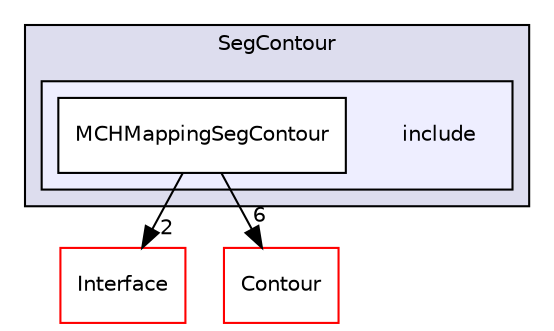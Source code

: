 digraph "/home/travis/build/AliceO2Group/AliceO2/Detectors/MUON/MCH/Mapping/SegContour/include" {
  bgcolor=transparent;
  compound=true
  node [ fontsize="10", fontname="Helvetica"];
  edge [ labelfontsize="10", labelfontname="Helvetica"];
  subgraph clusterdir_9688ff6052485d651a3da00e73f81848 {
    graph [ bgcolor="#ddddee", pencolor="black", label="SegContour" fontname="Helvetica", fontsize="10", URL="dir_9688ff6052485d651a3da00e73f81848.html"]
  subgraph clusterdir_aa08e53bf10e46bc061669876836df7d {
    graph [ bgcolor="#eeeeff", pencolor="black", label="" URL="dir_aa08e53bf10e46bc061669876836df7d.html"];
    dir_aa08e53bf10e46bc061669876836df7d [shape=plaintext label="include"];
    dir_1af7aacee7d279e93c39489d14582d4c [shape=box label="MCHMappingSegContour" color="black" fillcolor="white" style="filled" URL="dir_1af7aacee7d279e93c39489d14582d4c.html"];
  }
  }
  dir_bb33a65c2c121b6655a8db1556a9cb2b [shape=box label="Interface" color="red" URL="dir_bb33a65c2c121b6655a8db1556a9cb2b.html"];
  dir_f53aaea7b1f4a3d2e21e52645ea2576d [shape=box label="Contour" color="red" URL="dir_f53aaea7b1f4a3d2e21e52645ea2576d.html"];
  dir_1af7aacee7d279e93c39489d14582d4c->dir_bb33a65c2c121b6655a8db1556a9cb2b [headlabel="2", labeldistance=1.5 headhref="dir_000328_000307.html"];
  dir_1af7aacee7d279e93c39489d14582d4c->dir_f53aaea7b1f4a3d2e21e52645ea2576d [headlabel="6", labeldistance=1.5 headhref="dir_000328_000145.html"];
}
